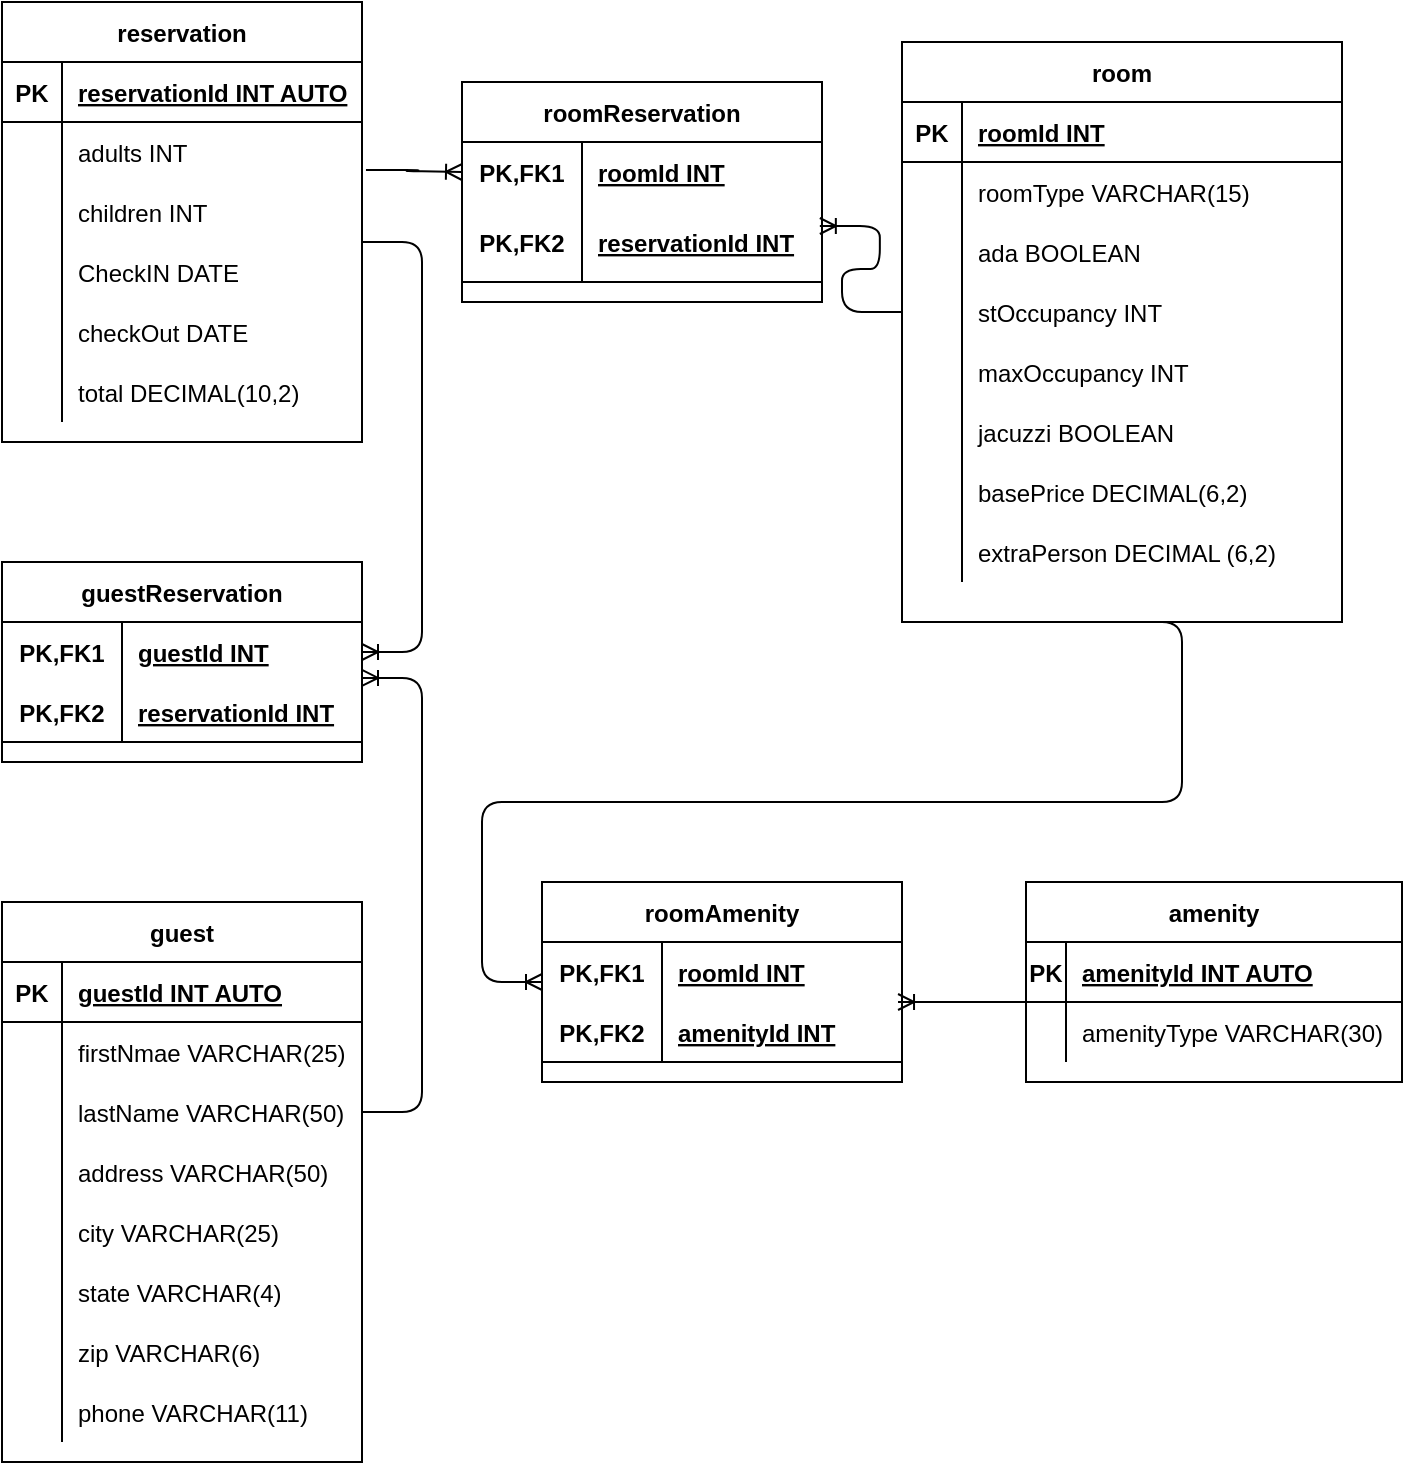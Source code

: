 <mxfile version="13.9.9" type="device"><diagram id="9IOd7mRJ0HEJbdlFTlxJ" name="Page-1"><mxGraphModel dx="662" dy="628" grid="1" gridSize="10" guides="1" tooltips="1" connect="1" arrows="1" fold="1" page="1" pageScale="1" pageWidth="827" pageHeight="1169" math="0" shadow="0"><root><mxCell id="0"/><mxCell id="1" parent="0"/><mxCell id="HMlxoKj2r02KKy-je3z5-1" value="amenity" style="shape=table;startSize=30;container=1;collapsible=1;childLayout=tableLayout;fixedRows=1;rowLines=0;fontStyle=1;align=center;resizeLast=1;" vertex="1" parent="1"><mxGeometry x="532" y="480" width="188" height="100" as="geometry"/></mxCell><mxCell id="HMlxoKj2r02KKy-je3z5-2" value="" style="shape=partialRectangle;collapsible=0;dropTarget=0;pointerEvents=0;fillColor=none;top=0;left=0;bottom=1;right=0;points=[[0,0.5],[1,0.5]];portConstraint=eastwest;" vertex="1" parent="HMlxoKj2r02KKy-je3z5-1"><mxGeometry y="30" width="188" height="30" as="geometry"/></mxCell><mxCell id="HMlxoKj2r02KKy-je3z5-3" value="PK" style="shape=partialRectangle;connectable=0;fillColor=none;top=0;left=0;bottom=0;right=0;fontStyle=1;overflow=hidden;" vertex="1" parent="HMlxoKj2r02KKy-je3z5-2"><mxGeometry width="20" height="30" as="geometry"/></mxCell><mxCell id="HMlxoKj2r02KKy-je3z5-4" value="amenityId INT AUTO" style="shape=partialRectangle;connectable=0;fillColor=none;top=0;left=0;bottom=0;right=0;align=left;spacingLeft=6;fontStyle=5;overflow=hidden;" vertex="1" parent="HMlxoKj2r02KKy-je3z5-2"><mxGeometry x="20" width="168" height="30" as="geometry"/></mxCell><mxCell id="HMlxoKj2r02KKy-je3z5-5" value="" style="shape=partialRectangle;collapsible=0;dropTarget=0;pointerEvents=0;fillColor=none;top=0;left=0;bottom=0;right=0;points=[[0,0.5],[1,0.5]];portConstraint=eastwest;" vertex="1" parent="HMlxoKj2r02KKy-je3z5-1"><mxGeometry y="60" width="188" height="30" as="geometry"/></mxCell><mxCell id="HMlxoKj2r02KKy-je3z5-6" value="" style="shape=partialRectangle;connectable=0;fillColor=none;top=0;left=0;bottom=0;right=0;editable=1;overflow=hidden;" vertex="1" parent="HMlxoKj2r02KKy-je3z5-5"><mxGeometry width="20" height="30" as="geometry"/></mxCell><mxCell id="HMlxoKj2r02KKy-je3z5-7" value="amenityType VARCHAR(30)" style="shape=partialRectangle;connectable=0;fillColor=none;top=0;left=0;bottom=0;right=0;align=left;spacingLeft=6;overflow=hidden;" vertex="1" parent="HMlxoKj2r02KKy-je3z5-5"><mxGeometry x="20" width="168" height="30" as="geometry"/></mxCell><mxCell id="HMlxoKj2r02KKy-je3z5-27" value="guest" style="shape=table;startSize=30;container=1;collapsible=1;childLayout=tableLayout;fixedRows=1;rowLines=0;fontStyle=1;align=center;resizeLast=1;" vertex="1" parent="1"><mxGeometry x="20" y="490" width="180" height="280" as="geometry"/></mxCell><mxCell id="HMlxoKj2r02KKy-je3z5-28" value="" style="shape=partialRectangle;collapsible=0;dropTarget=0;pointerEvents=0;fillColor=none;top=0;left=0;bottom=1;right=0;points=[[0,0.5],[1,0.5]];portConstraint=eastwest;" vertex="1" parent="HMlxoKj2r02KKy-je3z5-27"><mxGeometry y="30" width="180" height="30" as="geometry"/></mxCell><mxCell id="HMlxoKj2r02KKy-je3z5-29" value="PK" style="shape=partialRectangle;connectable=0;fillColor=none;top=0;left=0;bottom=0;right=0;fontStyle=1;overflow=hidden;" vertex="1" parent="HMlxoKj2r02KKy-je3z5-28"><mxGeometry width="30" height="30" as="geometry"/></mxCell><mxCell id="HMlxoKj2r02KKy-je3z5-30" value="guestId INT AUTO" style="shape=partialRectangle;connectable=0;fillColor=none;top=0;left=0;bottom=0;right=0;align=left;spacingLeft=6;fontStyle=5;overflow=hidden;" vertex="1" parent="HMlxoKj2r02KKy-je3z5-28"><mxGeometry x="30" width="150" height="30" as="geometry"/></mxCell><mxCell id="HMlxoKj2r02KKy-je3z5-31" value="" style="shape=partialRectangle;collapsible=0;dropTarget=0;pointerEvents=0;fillColor=none;top=0;left=0;bottom=0;right=0;points=[[0,0.5],[1,0.5]];portConstraint=eastwest;" vertex="1" parent="HMlxoKj2r02KKy-je3z5-27"><mxGeometry y="60" width="180" height="30" as="geometry"/></mxCell><mxCell id="HMlxoKj2r02KKy-je3z5-32" value="" style="shape=partialRectangle;connectable=0;fillColor=none;top=0;left=0;bottom=0;right=0;editable=1;overflow=hidden;" vertex="1" parent="HMlxoKj2r02KKy-je3z5-31"><mxGeometry width="30" height="30" as="geometry"/></mxCell><mxCell id="HMlxoKj2r02KKy-je3z5-33" value="firstNmae VARCHAR(25)" style="shape=partialRectangle;connectable=0;fillColor=none;top=0;left=0;bottom=0;right=0;align=left;spacingLeft=6;overflow=hidden;" vertex="1" parent="HMlxoKj2r02KKy-je3z5-31"><mxGeometry x="30" width="150" height="30" as="geometry"/></mxCell><mxCell id="HMlxoKj2r02KKy-je3z5-34" value="" style="shape=partialRectangle;collapsible=0;dropTarget=0;pointerEvents=0;fillColor=none;top=0;left=0;bottom=0;right=0;points=[[0,0.5],[1,0.5]];portConstraint=eastwest;" vertex="1" parent="HMlxoKj2r02KKy-je3z5-27"><mxGeometry y="90" width="180" height="30" as="geometry"/></mxCell><mxCell id="HMlxoKj2r02KKy-je3z5-35" value="" style="shape=partialRectangle;connectable=0;fillColor=none;top=0;left=0;bottom=0;right=0;editable=1;overflow=hidden;" vertex="1" parent="HMlxoKj2r02KKy-je3z5-34"><mxGeometry width="30" height="30" as="geometry"/></mxCell><mxCell id="HMlxoKj2r02KKy-je3z5-36" value="lastName VARCHAR(50)" style="shape=partialRectangle;connectable=0;fillColor=none;top=0;left=0;bottom=0;right=0;align=left;spacingLeft=6;overflow=hidden;" vertex="1" parent="HMlxoKj2r02KKy-je3z5-34"><mxGeometry x="30" width="150" height="30" as="geometry"/></mxCell><mxCell id="HMlxoKj2r02KKy-je3z5-37" value="" style="shape=partialRectangle;collapsible=0;dropTarget=0;pointerEvents=0;fillColor=none;top=0;left=0;bottom=0;right=0;points=[[0,0.5],[1,0.5]];portConstraint=eastwest;" vertex="1" parent="HMlxoKj2r02KKy-je3z5-27"><mxGeometry y="120" width="180" height="30" as="geometry"/></mxCell><mxCell id="HMlxoKj2r02KKy-je3z5-38" value="" style="shape=partialRectangle;connectable=0;fillColor=none;top=0;left=0;bottom=0;right=0;editable=1;overflow=hidden;" vertex="1" parent="HMlxoKj2r02KKy-je3z5-37"><mxGeometry width="30" height="30" as="geometry"/></mxCell><mxCell id="HMlxoKj2r02KKy-je3z5-39" value="address VARCHAR(50)" style="shape=partialRectangle;connectable=0;fillColor=none;top=0;left=0;bottom=0;right=0;align=left;spacingLeft=6;overflow=hidden;" vertex="1" parent="HMlxoKj2r02KKy-je3z5-37"><mxGeometry x="30" width="150" height="30" as="geometry"/></mxCell><mxCell id="HMlxoKj2r02KKy-je3z5-40" value="" style="shape=partialRectangle;collapsible=0;dropTarget=0;pointerEvents=0;fillColor=none;top=0;left=0;bottom=0;right=0;points=[[0,0.5],[1,0.5]];portConstraint=eastwest;" vertex="1" parent="HMlxoKj2r02KKy-je3z5-27"><mxGeometry y="150" width="180" height="30" as="geometry"/></mxCell><mxCell id="HMlxoKj2r02KKy-je3z5-41" value="" style="shape=partialRectangle;connectable=0;fillColor=none;top=0;left=0;bottom=0;right=0;editable=1;overflow=hidden;" vertex="1" parent="HMlxoKj2r02KKy-je3z5-40"><mxGeometry width="30" height="30" as="geometry"/></mxCell><mxCell id="HMlxoKj2r02KKy-je3z5-42" value="city VARCHAR(25)" style="shape=partialRectangle;connectable=0;fillColor=none;top=0;left=0;bottom=0;right=0;align=left;spacingLeft=6;overflow=hidden;" vertex="1" parent="HMlxoKj2r02KKy-je3z5-40"><mxGeometry x="30" width="150" height="30" as="geometry"/></mxCell><mxCell id="HMlxoKj2r02KKy-je3z5-43" value="" style="shape=partialRectangle;collapsible=0;dropTarget=0;pointerEvents=0;fillColor=none;top=0;left=0;bottom=0;right=0;points=[[0,0.5],[1,0.5]];portConstraint=eastwest;" vertex="1" parent="HMlxoKj2r02KKy-je3z5-27"><mxGeometry y="180" width="180" height="30" as="geometry"/></mxCell><mxCell id="HMlxoKj2r02KKy-je3z5-44" value="" style="shape=partialRectangle;connectable=0;fillColor=none;top=0;left=0;bottom=0;right=0;editable=1;overflow=hidden;" vertex="1" parent="HMlxoKj2r02KKy-je3z5-43"><mxGeometry width="30" height="30" as="geometry"/></mxCell><mxCell id="HMlxoKj2r02KKy-je3z5-45" value="state VARCHAR(4)" style="shape=partialRectangle;connectable=0;fillColor=none;top=0;left=0;bottom=0;right=0;align=left;spacingLeft=6;overflow=hidden;" vertex="1" parent="HMlxoKj2r02KKy-je3z5-43"><mxGeometry x="30" width="150" height="30" as="geometry"/></mxCell><mxCell id="HMlxoKj2r02KKy-je3z5-46" value="" style="shape=partialRectangle;collapsible=0;dropTarget=0;pointerEvents=0;fillColor=none;top=0;left=0;bottom=0;right=0;points=[[0,0.5],[1,0.5]];portConstraint=eastwest;" vertex="1" parent="HMlxoKj2r02KKy-je3z5-27"><mxGeometry y="210" width="180" height="30" as="geometry"/></mxCell><mxCell id="HMlxoKj2r02KKy-je3z5-47" value="" style="shape=partialRectangle;connectable=0;fillColor=none;top=0;left=0;bottom=0;right=0;editable=1;overflow=hidden;" vertex="1" parent="HMlxoKj2r02KKy-je3z5-46"><mxGeometry width="30" height="30" as="geometry"/></mxCell><mxCell id="HMlxoKj2r02KKy-je3z5-48" value="zip VARCHAR(6)" style="shape=partialRectangle;connectable=0;fillColor=none;top=0;left=0;bottom=0;right=0;align=left;spacingLeft=6;overflow=hidden;" vertex="1" parent="HMlxoKj2r02KKy-je3z5-46"><mxGeometry x="30" width="150" height="30" as="geometry"/></mxCell><mxCell id="HMlxoKj2r02KKy-je3z5-49" value="" style="shape=partialRectangle;collapsible=0;dropTarget=0;pointerEvents=0;fillColor=none;top=0;left=0;bottom=0;right=0;points=[[0,0.5],[1,0.5]];portConstraint=eastwest;" vertex="1" parent="HMlxoKj2r02KKy-je3z5-27"><mxGeometry y="240" width="180" height="30" as="geometry"/></mxCell><mxCell id="HMlxoKj2r02KKy-je3z5-50" value="" style="shape=partialRectangle;connectable=0;fillColor=none;top=0;left=0;bottom=0;right=0;editable=1;overflow=hidden;" vertex="1" parent="HMlxoKj2r02KKy-je3z5-49"><mxGeometry width="30" height="30" as="geometry"/></mxCell><mxCell id="HMlxoKj2r02KKy-je3z5-51" value="phone VARCHAR(11)" style="shape=partialRectangle;connectable=0;fillColor=none;top=0;left=0;bottom=0;right=0;align=left;spacingLeft=6;overflow=hidden;" vertex="1" parent="HMlxoKj2r02KKy-je3z5-49"><mxGeometry x="30" width="150" height="30" as="geometry"/></mxCell><mxCell id="HMlxoKj2r02KKy-je3z5-156" value="reservation" style="shape=table;startSize=30;container=1;collapsible=1;childLayout=tableLayout;fixedRows=1;rowLines=0;fontStyle=1;align=center;resizeLast=1;" vertex="1" parent="1"><mxGeometry x="20" y="40" width="180" height="220" as="geometry"/></mxCell><mxCell id="HMlxoKj2r02KKy-je3z5-157" value="" style="shape=partialRectangle;collapsible=0;dropTarget=0;pointerEvents=0;fillColor=none;top=0;left=0;bottom=1;right=0;points=[[0,0.5],[1,0.5]];portConstraint=eastwest;" vertex="1" parent="HMlxoKj2r02KKy-je3z5-156"><mxGeometry y="30" width="180" height="30" as="geometry"/></mxCell><mxCell id="HMlxoKj2r02KKy-je3z5-158" value="PK" style="shape=partialRectangle;connectable=0;fillColor=none;top=0;left=0;bottom=0;right=0;fontStyle=1;overflow=hidden;" vertex="1" parent="HMlxoKj2r02KKy-je3z5-157"><mxGeometry width="30" height="30" as="geometry"/></mxCell><mxCell id="HMlxoKj2r02KKy-je3z5-159" value="reservationId INT AUTO" style="shape=partialRectangle;connectable=0;fillColor=none;top=0;left=0;bottom=0;right=0;align=left;spacingLeft=6;fontStyle=5;overflow=hidden;" vertex="1" parent="HMlxoKj2r02KKy-je3z5-157"><mxGeometry x="30" width="150" height="30" as="geometry"/></mxCell><mxCell id="HMlxoKj2r02KKy-je3z5-160" value="" style="shape=partialRectangle;collapsible=0;dropTarget=0;pointerEvents=0;fillColor=none;top=0;left=0;bottom=0;right=0;points=[[0,0.5],[1,0.5]];portConstraint=eastwest;" vertex="1" parent="HMlxoKj2r02KKy-je3z5-156"><mxGeometry y="60" width="180" height="30" as="geometry"/></mxCell><mxCell id="HMlxoKj2r02KKy-je3z5-161" value="" style="shape=partialRectangle;connectable=0;fillColor=none;top=0;left=0;bottom=0;right=0;editable=1;overflow=hidden;" vertex="1" parent="HMlxoKj2r02KKy-je3z5-160"><mxGeometry width="30" height="30" as="geometry"/></mxCell><mxCell id="HMlxoKj2r02KKy-je3z5-162" value="adults INT" style="shape=partialRectangle;connectable=0;fillColor=none;top=0;left=0;bottom=0;right=0;align=left;spacingLeft=6;overflow=hidden;" vertex="1" parent="HMlxoKj2r02KKy-je3z5-160"><mxGeometry x="30" width="150" height="30" as="geometry"/></mxCell><mxCell id="HMlxoKj2r02KKy-je3z5-163" value="" style="shape=partialRectangle;collapsible=0;dropTarget=0;pointerEvents=0;fillColor=none;top=0;left=0;bottom=0;right=0;points=[[0,0.5],[1,0.5]];portConstraint=eastwest;" vertex="1" parent="HMlxoKj2r02KKy-je3z5-156"><mxGeometry y="90" width="180" height="30" as="geometry"/></mxCell><mxCell id="HMlxoKj2r02KKy-je3z5-164" value="" style="shape=partialRectangle;connectable=0;fillColor=none;top=0;left=0;bottom=0;right=0;editable=1;overflow=hidden;" vertex="1" parent="HMlxoKj2r02KKy-je3z5-163"><mxGeometry width="30" height="30" as="geometry"/></mxCell><mxCell id="HMlxoKj2r02KKy-je3z5-165" value="children INT" style="shape=partialRectangle;connectable=0;fillColor=none;top=0;left=0;bottom=0;right=0;align=left;spacingLeft=6;overflow=hidden;" vertex="1" parent="HMlxoKj2r02KKy-je3z5-163"><mxGeometry x="30" width="150" height="30" as="geometry"/></mxCell><mxCell id="HMlxoKj2r02KKy-je3z5-166" value="" style="shape=partialRectangle;collapsible=0;dropTarget=0;pointerEvents=0;fillColor=none;top=0;left=0;bottom=0;right=0;points=[[0,0.5],[1,0.5]];portConstraint=eastwest;" vertex="1" parent="HMlxoKj2r02KKy-je3z5-156"><mxGeometry y="120" width="180" height="30" as="geometry"/></mxCell><mxCell id="HMlxoKj2r02KKy-je3z5-167" value="" style="shape=partialRectangle;connectable=0;fillColor=none;top=0;left=0;bottom=0;right=0;editable=1;overflow=hidden;" vertex="1" parent="HMlxoKj2r02KKy-je3z5-166"><mxGeometry width="30" height="30" as="geometry"/></mxCell><mxCell id="HMlxoKj2r02KKy-je3z5-168" value="CheckIN DATE" style="shape=partialRectangle;connectable=0;fillColor=none;top=0;left=0;bottom=0;right=0;align=left;spacingLeft=6;overflow=hidden;" vertex="1" parent="HMlxoKj2r02KKy-je3z5-166"><mxGeometry x="30" width="150" height="30" as="geometry"/></mxCell><mxCell id="HMlxoKj2r02KKy-je3z5-182" value="" style="shape=partialRectangle;collapsible=0;dropTarget=0;pointerEvents=0;fillColor=none;top=0;left=0;bottom=0;right=0;points=[[0,0.5],[1,0.5]];portConstraint=eastwest;" vertex="1" parent="HMlxoKj2r02KKy-je3z5-156"><mxGeometry y="150" width="180" height="30" as="geometry"/></mxCell><mxCell id="HMlxoKj2r02KKy-je3z5-183" value="" style="shape=partialRectangle;connectable=0;fillColor=none;top=0;left=0;bottom=0;right=0;editable=1;overflow=hidden;" vertex="1" parent="HMlxoKj2r02KKy-je3z5-182"><mxGeometry width="30" height="30" as="geometry"/></mxCell><mxCell id="HMlxoKj2r02KKy-je3z5-184" value="checkOut DATE" style="shape=partialRectangle;connectable=0;fillColor=none;top=0;left=0;bottom=0;right=0;align=left;spacingLeft=6;overflow=hidden;" vertex="1" parent="HMlxoKj2r02KKy-je3z5-182"><mxGeometry x="30" width="150" height="30" as="geometry"/></mxCell><mxCell id="HMlxoKj2r02KKy-je3z5-185" value="" style="shape=partialRectangle;collapsible=0;dropTarget=0;pointerEvents=0;fillColor=none;top=0;left=0;bottom=0;right=0;points=[[0,0.5],[1,0.5]];portConstraint=eastwest;" vertex="1" parent="HMlxoKj2r02KKy-je3z5-156"><mxGeometry y="180" width="180" height="30" as="geometry"/></mxCell><mxCell id="HMlxoKj2r02KKy-je3z5-186" value="" style="shape=partialRectangle;connectable=0;fillColor=none;top=0;left=0;bottom=0;right=0;editable=1;overflow=hidden;" vertex="1" parent="HMlxoKj2r02KKy-je3z5-185"><mxGeometry width="30" height="30" as="geometry"/></mxCell><mxCell id="HMlxoKj2r02KKy-je3z5-187" value="total DECIMAL(10,2)" style="shape=partialRectangle;connectable=0;fillColor=none;top=0;left=0;bottom=0;right=0;align=left;spacingLeft=6;overflow=hidden;" vertex="1" parent="HMlxoKj2r02KKy-je3z5-185"><mxGeometry x="30" width="150" height="30" as="geometry"/></mxCell><mxCell id="HMlxoKj2r02KKy-je3z5-188" value="room" style="shape=table;startSize=30;container=1;collapsible=1;childLayout=tableLayout;fixedRows=1;rowLines=0;fontStyle=1;align=center;resizeLast=1;" vertex="1" parent="1"><mxGeometry x="470" y="60" width="220" height="290" as="geometry"/></mxCell><mxCell id="HMlxoKj2r02KKy-je3z5-189" value="" style="shape=partialRectangle;collapsible=0;dropTarget=0;pointerEvents=0;fillColor=none;top=0;left=0;bottom=1;right=0;points=[[0,0.5],[1,0.5]];portConstraint=eastwest;" vertex="1" parent="HMlxoKj2r02KKy-je3z5-188"><mxGeometry y="30" width="220" height="30" as="geometry"/></mxCell><mxCell id="HMlxoKj2r02KKy-je3z5-190" value="PK" style="shape=partialRectangle;connectable=0;fillColor=none;top=0;left=0;bottom=0;right=0;fontStyle=1;overflow=hidden;" vertex="1" parent="HMlxoKj2r02KKy-je3z5-189"><mxGeometry width="30" height="30" as="geometry"/></mxCell><mxCell id="HMlxoKj2r02KKy-je3z5-191" value="roomId INT" style="shape=partialRectangle;connectable=0;fillColor=none;top=0;left=0;bottom=0;right=0;align=left;spacingLeft=6;fontStyle=5;overflow=hidden;" vertex="1" parent="HMlxoKj2r02KKy-je3z5-189"><mxGeometry x="30" width="190" height="30" as="geometry"/></mxCell><mxCell id="HMlxoKj2r02KKy-je3z5-192" value="" style="shape=partialRectangle;collapsible=0;dropTarget=0;pointerEvents=0;fillColor=none;top=0;left=0;bottom=0;right=0;points=[[0,0.5],[1,0.5]];portConstraint=eastwest;" vertex="1" parent="HMlxoKj2r02KKy-je3z5-188"><mxGeometry y="60" width="220" height="30" as="geometry"/></mxCell><mxCell id="HMlxoKj2r02KKy-je3z5-193" value="" style="shape=partialRectangle;connectable=0;fillColor=none;top=0;left=0;bottom=0;right=0;editable=1;overflow=hidden;" vertex="1" parent="HMlxoKj2r02KKy-je3z5-192"><mxGeometry width="30" height="30" as="geometry"/></mxCell><mxCell id="HMlxoKj2r02KKy-je3z5-194" value="roomType VARCHAR(15)" style="shape=partialRectangle;connectable=0;fillColor=none;top=0;left=0;bottom=0;right=0;align=left;spacingLeft=6;overflow=hidden;" vertex="1" parent="HMlxoKj2r02KKy-je3z5-192"><mxGeometry x="30" width="190" height="30" as="geometry"/></mxCell><mxCell id="HMlxoKj2r02KKy-je3z5-195" value="" style="shape=partialRectangle;collapsible=0;dropTarget=0;pointerEvents=0;fillColor=none;top=0;left=0;bottom=0;right=0;points=[[0,0.5],[1,0.5]];portConstraint=eastwest;" vertex="1" parent="HMlxoKj2r02KKy-je3z5-188"><mxGeometry y="90" width="220" height="30" as="geometry"/></mxCell><mxCell id="HMlxoKj2r02KKy-je3z5-196" value="" style="shape=partialRectangle;connectable=0;fillColor=none;top=0;left=0;bottom=0;right=0;editable=1;overflow=hidden;" vertex="1" parent="HMlxoKj2r02KKy-je3z5-195"><mxGeometry width="30" height="30" as="geometry"/></mxCell><mxCell id="HMlxoKj2r02KKy-je3z5-197" value="ada BOOLEAN" style="shape=partialRectangle;connectable=0;fillColor=none;top=0;left=0;bottom=0;right=0;align=left;spacingLeft=6;overflow=hidden;" vertex="1" parent="HMlxoKj2r02KKy-je3z5-195"><mxGeometry x="30" width="190" height="30" as="geometry"/></mxCell><mxCell id="HMlxoKj2r02KKy-je3z5-198" value="" style="shape=partialRectangle;collapsible=0;dropTarget=0;pointerEvents=0;fillColor=none;top=0;left=0;bottom=0;right=0;points=[[0,0.5],[1,0.5]];portConstraint=eastwest;" vertex="1" parent="HMlxoKj2r02KKy-je3z5-188"><mxGeometry y="120" width="220" height="30" as="geometry"/></mxCell><mxCell id="HMlxoKj2r02KKy-je3z5-199" value="" style="shape=partialRectangle;connectable=0;fillColor=none;top=0;left=0;bottom=0;right=0;editable=1;overflow=hidden;" vertex="1" parent="HMlxoKj2r02KKy-je3z5-198"><mxGeometry width="30" height="30" as="geometry"/></mxCell><mxCell id="HMlxoKj2r02KKy-je3z5-200" value="stOccupancy INT" style="shape=partialRectangle;connectable=0;fillColor=none;top=0;left=0;bottom=0;right=0;align=left;spacingLeft=6;overflow=hidden;" vertex="1" parent="HMlxoKj2r02KKy-je3z5-198"><mxGeometry x="30" width="190" height="30" as="geometry"/></mxCell><mxCell id="HMlxoKj2r02KKy-je3z5-201" value="" style="shape=partialRectangle;collapsible=0;dropTarget=0;pointerEvents=0;fillColor=none;top=0;left=0;bottom=0;right=0;points=[[0,0.5],[1,0.5]];portConstraint=eastwest;" vertex="1" parent="HMlxoKj2r02KKy-je3z5-188"><mxGeometry y="150" width="220" height="30" as="geometry"/></mxCell><mxCell id="HMlxoKj2r02KKy-je3z5-202" value="" style="shape=partialRectangle;connectable=0;fillColor=none;top=0;left=0;bottom=0;right=0;editable=1;overflow=hidden;" vertex="1" parent="HMlxoKj2r02KKy-je3z5-201"><mxGeometry width="30" height="30" as="geometry"/></mxCell><mxCell id="HMlxoKj2r02KKy-je3z5-203" value="maxOccupancy INT" style="shape=partialRectangle;connectable=0;fillColor=none;top=0;left=0;bottom=0;right=0;align=left;spacingLeft=6;overflow=hidden;" vertex="1" parent="HMlxoKj2r02KKy-je3z5-201"><mxGeometry x="30" width="190" height="30" as="geometry"/></mxCell><mxCell id="HMlxoKj2r02KKy-je3z5-204" value="" style="shape=partialRectangle;collapsible=0;dropTarget=0;pointerEvents=0;fillColor=none;top=0;left=0;bottom=0;right=0;points=[[0,0.5],[1,0.5]];portConstraint=eastwest;" vertex="1" parent="HMlxoKj2r02KKy-je3z5-188"><mxGeometry y="180" width="220" height="30" as="geometry"/></mxCell><mxCell id="HMlxoKj2r02KKy-je3z5-205" value="" style="shape=partialRectangle;connectable=0;fillColor=none;top=0;left=0;bottom=0;right=0;editable=1;overflow=hidden;" vertex="1" parent="HMlxoKj2r02KKy-je3z5-204"><mxGeometry width="30" height="30" as="geometry"/></mxCell><mxCell id="HMlxoKj2r02KKy-je3z5-206" value="jacuzzi BOOLEAN" style="shape=partialRectangle;connectable=0;fillColor=none;top=0;left=0;bottom=0;right=0;align=left;spacingLeft=6;overflow=hidden;" vertex="1" parent="HMlxoKj2r02KKy-je3z5-204"><mxGeometry x="30" width="190" height="30" as="geometry"/></mxCell><mxCell id="HMlxoKj2r02KKy-je3z5-207" value="" style="shape=partialRectangle;collapsible=0;dropTarget=0;pointerEvents=0;fillColor=none;top=0;left=0;bottom=0;right=0;points=[[0,0.5],[1,0.5]];portConstraint=eastwest;" vertex="1" parent="HMlxoKj2r02KKy-je3z5-188"><mxGeometry y="210" width="220" height="30" as="geometry"/></mxCell><mxCell id="HMlxoKj2r02KKy-je3z5-208" value="" style="shape=partialRectangle;connectable=0;fillColor=none;top=0;left=0;bottom=0;right=0;editable=1;overflow=hidden;" vertex="1" parent="HMlxoKj2r02KKy-je3z5-207"><mxGeometry width="30" height="30" as="geometry"/></mxCell><mxCell id="HMlxoKj2r02KKy-je3z5-209" value="basePrice DECIMAL(6,2)" style="shape=partialRectangle;connectable=0;fillColor=none;top=0;left=0;bottom=0;right=0;align=left;spacingLeft=6;overflow=hidden;" vertex="1" parent="HMlxoKj2r02KKy-je3z5-207"><mxGeometry x="30" width="190" height="30" as="geometry"/></mxCell><mxCell id="HMlxoKj2r02KKy-je3z5-210" value="" style="shape=partialRectangle;collapsible=0;dropTarget=0;pointerEvents=0;fillColor=none;top=0;left=0;bottom=0;right=0;points=[[0,0.5],[1,0.5]];portConstraint=eastwest;" vertex="1" parent="HMlxoKj2r02KKy-je3z5-188"><mxGeometry y="240" width="220" height="30" as="geometry"/></mxCell><mxCell id="HMlxoKj2r02KKy-je3z5-211" value="" style="shape=partialRectangle;connectable=0;fillColor=none;top=0;left=0;bottom=0;right=0;editable=1;overflow=hidden;" vertex="1" parent="HMlxoKj2r02KKy-je3z5-210"><mxGeometry width="30" height="30" as="geometry"/></mxCell><mxCell id="HMlxoKj2r02KKy-je3z5-212" value="extraPerson DECIMAL (6,2)" style="shape=partialRectangle;connectable=0;fillColor=none;top=0;left=0;bottom=0;right=0;align=left;spacingLeft=6;overflow=hidden;" vertex="1" parent="HMlxoKj2r02KKy-je3z5-210"><mxGeometry x="30" width="190" height="30" as="geometry"/></mxCell><mxCell id="HMlxoKj2r02KKy-je3z5-214" value="roomReservation" style="shape=table;startSize=30;container=1;collapsible=1;childLayout=tableLayout;fixedRows=1;rowLines=0;fontStyle=1;align=center;resizeLast=1;" vertex="1" parent="1"><mxGeometry x="250" y="80" width="180" height="110" as="geometry"/></mxCell><mxCell id="HMlxoKj2r02KKy-je3z5-215" value="" style="shape=partialRectangle;collapsible=0;dropTarget=0;pointerEvents=0;fillColor=none;top=0;left=0;bottom=0;right=0;points=[[0,0.5],[1,0.5]];portConstraint=eastwest;" vertex="1" parent="HMlxoKj2r02KKy-je3z5-214"><mxGeometry y="30" width="180" height="30" as="geometry"/></mxCell><mxCell id="HMlxoKj2r02KKy-je3z5-216" value="PK,FK1" style="shape=partialRectangle;connectable=0;fillColor=none;top=0;left=0;bottom=0;right=0;fontStyle=1;overflow=hidden;" vertex="1" parent="HMlxoKj2r02KKy-je3z5-215"><mxGeometry width="60" height="30" as="geometry"/></mxCell><mxCell id="HMlxoKj2r02KKy-je3z5-217" value="roomId INT" style="shape=partialRectangle;connectable=0;fillColor=none;top=0;left=0;bottom=0;right=0;align=left;spacingLeft=6;fontStyle=5;overflow=hidden;" vertex="1" parent="HMlxoKj2r02KKy-je3z5-215"><mxGeometry x="60" width="120" height="30" as="geometry"/></mxCell><mxCell id="HMlxoKj2r02KKy-je3z5-218" value="" style="shape=partialRectangle;collapsible=0;dropTarget=0;pointerEvents=0;fillColor=none;top=0;left=0;bottom=1;right=0;points=[[0,0.5],[1,0.5]];portConstraint=eastwest;" vertex="1" parent="HMlxoKj2r02KKy-je3z5-214"><mxGeometry y="60" width="180" height="40" as="geometry"/></mxCell><mxCell id="HMlxoKj2r02KKy-je3z5-219" value="PK,FK2" style="shape=partialRectangle;connectable=0;fillColor=none;top=0;left=0;bottom=0;right=0;fontStyle=1;overflow=hidden;" vertex="1" parent="HMlxoKj2r02KKy-je3z5-218"><mxGeometry width="60" height="40" as="geometry"/></mxCell><mxCell id="HMlxoKj2r02KKy-je3z5-220" value="reservationId INT" style="shape=partialRectangle;connectable=0;fillColor=none;top=0;left=0;bottom=0;right=0;align=left;spacingLeft=6;fontStyle=5;overflow=hidden;" vertex="1" parent="HMlxoKj2r02KKy-je3z5-218"><mxGeometry x="60" width="120" height="40" as="geometry"/></mxCell><mxCell id="HMlxoKj2r02KKy-je3z5-227" value="guestReservation" style="shape=table;startSize=30;container=1;collapsible=1;childLayout=tableLayout;fixedRows=1;rowLines=0;fontStyle=1;align=center;resizeLast=1;" vertex="1" parent="1"><mxGeometry x="20" y="320" width="180" height="100" as="geometry"/></mxCell><mxCell id="HMlxoKj2r02KKy-je3z5-228" value="" style="shape=partialRectangle;collapsible=0;dropTarget=0;pointerEvents=0;fillColor=none;top=0;left=0;bottom=0;right=0;points=[[0,0.5],[1,0.5]];portConstraint=eastwest;" vertex="1" parent="HMlxoKj2r02KKy-je3z5-227"><mxGeometry y="30" width="180" height="30" as="geometry"/></mxCell><mxCell id="HMlxoKj2r02KKy-je3z5-229" value="PK,FK1" style="shape=partialRectangle;connectable=0;fillColor=none;top=0;left=0;bottom=0;right=0;fontStyle=1;overflow=hidden;" vertex="1" parent="HMlxoKj2r02KKy-je3z5-228"><mxGeometry width="60" height="30" as="geometry"/></mxCell><mxCell id="HMlxoKj2r02KKy-je3z5-230" value="guestId INT" style="shape=partialRectangle;connectable=0;fillColor=none;top=0;left=0;bottom=0;right=0;align=left;spacingLeft=6;fontStyle=5;overflow=hidden;" vertex="1" parent="HMlxoKj2r02KKy-je3z5-228"><mxGeometry x="60" width="120" height="30" as="geometry"/></mxCell><mxCell id="HMlxoKj2r02KKy-je3z5-231" value="" style="shape=partialRectangle;collapsible=0;dropTarget=0;pointerEvents=0;fillColor=none;top=0;left=0;bottom=1;right=0;points=[[0,0.5],[1,0.5]];portConstraint=eastwest;" vertex="1" parent="HMlxoKj2r02KKy-je3z5-227"><mxGeometry y="60" width="180" height="30" as="geometry"/></mxCell><mxCell id="HMlxoKj2r02KKy-je3z5-232" value="PK,FK2" style="shape=partialRectangle;connectable=0;fillColor=none;top=0;left=0;bottom=0;right=0;fontStyle=1;overflow=hidden;" vertex="1" parent="HMlxoKj2r02KKy-je3z5-231"><mxGeometry width="60" height="30" as="geometry"/></mxCell><mxCell id="HMlxoKj2r02KKy-je3z5-233" value="reservationId INT" style="shape=partialRectangle;connectable=0;fillColor=none;top=0;left=0;bottom=0;right=0;align=left;spacingLeft=6;fontStyle=5;overflow=hidden;" vertex="1" parent="HMlxoKj2r02KKy-je3z5-231"><mxGeometry x="60" width="120" height="30" as="geometry"/></mxCell><mxCell id="HMlxoKj2r02KKy-je3z5-240" value="roomAmenity" style="shape=table;startSize=30;container=1;collapsible=1;childLayout=tableLayout;fixedRows=1;rowLines=0;fontStyle=1;align=center;resizeLast=1;" vertex="1" parent="1"><mxGeometry x="290" y="480" width="180" height="100" as="geometry"/></mxCell><mxCell id="HMlxoKj2r02KKy-je3z5-241" value="" style="shape=partialRectangle;collapsible=0;dropTarget=0;pointerEvents=0;fillColor=none;top=0;left=0;bottom=0;right=0;points=[[0,0.5],[1,0.5]];portConstraint=eastwest;" vertex="1" parent="HMlxoKj2r02KKy-je3z5-240"><mxGeometry y="30" width="180" height="30" as="geometry"/></mxCell><mxCell id="HMlxoKj2r02KKy-je3z5-242" value="PK,FK1" style="shape=partialRectangle;connectable=0;fillColor=none;top=0;left=0;bottom=0;right=0;fontStyle=1;overflow=hidden;" vertex="1" parent="HMlxoKj2r02KKy-je3z5-241"><mxGeometry width="60" height="30" as="geometry"/></mxCell><mxCell id="HMlxoKj2r02KKy-je3z5-243" value="roomId INT" style="shape=partialRectangle;connectable=0;fillColor=none;top=0;left=0;bottom=0;right=0;align=left;spacingLeft=6;fontStyle=5;overflow=hidden;" vertex="1" parent="HMlxoKj2r02KKy-je3z5-241"><mxGeometry x="60" width="120" height="30" as="geometry"/></mxCell><mxCell id="HMlxoKj2r02KKy-je3z5-244" value="" style="shape=partialRectangle;collapsible=0;dropTarget=0;pointerEvents=0;fillColor=none;top=0;left=0;bottom=1;right=0;points=[[0,0.5],[1,0.5]];portConstraint=eastwest;" vertex="1" parent="HMlxoKj2r02KKy-je3z5-240"><mxGeometry y="60" width="180" height="30" as="geometry"/></mxCell><mxCell id="HMlxoKj2r02KKy-je3z5-245" value="PK,FK2" style="shape=partialRectangle;connectable=0;fillColor=none;top=0;left=0;bottom=0;right=0;fontStyle=1;overflow=hidden;" vertex="1" parent="HMlxoKj2r02KKy-je3z5-244"><mxGeometry width="60" height="30" as="geometry"/></mxCell><mxCell id="HMlxoKj2r02KKy-je3z5-246" value="amenityId INT" style="shape=partialRectangle;connectable=0;fillColor=none;top=0;left=0;bottom=0;right=0;align=left;spacingLeft=6;fontStyle=5;overflow=hidden;" vertex="1" parent="HMlxoKj2r02KKy-je3z5-244"><mxGeometry x="60" width="120" height="30" as="geometry"/></mxCell><mxCell id="HMlxoKj2r02KKy-je3z5-253" value="" style="edgeStyle=entityRelationEdgeStyle;fontSize=12;html=1;endArrow=ERoneToMany;entryX=0.989;entryY=0;entryDx=0;entryDy=0;entryPerimeter=0;" edge="1" parent="1" target="HMlxoKj2r02KKy-je3z5-244"><mxGeometry width="100" height="100" relative="1" as="geometry"><mxPoint x="530" y="540" as="sourcePoint"/><mxPoint x="470" y="230" as="targetPoint"/></mxGeometry></mxCell><mxCell id="HMlxoKj2r02KKy-je3z5-254" value="" style="edgeStyle=entityRelationEdgeStyle;fontSize=12;html=1;endArrow=ERoneToMany;exitX=0.5;exitY=1;exitDx=0;exitDy=0;" edge="1" parent="1" source="HMlxoKj2r02KKy-je3z5-188"><mxGeometry width="100" height="100" relative="1" as="geometry"><mxPoint x="370" y="330" as="sourcePoint"/><mxPoint x="290" y="530" as="targetPoint"/></mxGeometry></mxCell><mxCell id="HMlxoKj2r02KKy-je3z5-255" value="" style="edgeStyle=entityRelationEdgeStyle;fontSize=12;html=1;endArrow=ERoneToMany;exitX=1;exitY=0.5;exitDx=0;exitDy=0;entryX=1;entryY=-0.067;entryDx=0;entryDy=0;entryPerimeter=0;" edge="1" parent="1" source="HMlxoKj2r02KKy-je3z5-34" target="HMlxoKj2r02KKy-je3z5-231"><mxGeometry width="100" height="100" relative="1" as="geometry"><mxPoint x="230" y="390" as="sourcePoint"/><mxPoint x="330" y="290" as="targetPoint"/></mxGeometry></mxCell><mxCell id="HMlxoKj2r02KKy-je3z5-256" value="" style="edgeStyle=entityRelationEdgeStyle;fontSize=12;html=1;endArrow=ERoneToMany;exitX=1;exitY=0;exitDx=0;exitDy=0;exitPerimeter=0;" edge="1" parent="1" source="HMlxoKj2r02KKy-je3z5-166" target="HMlxoKj2r02KKy-je3z5-228"><mxGeometry width="100" height="100" relative="1" as="geometry"><mxPoint x="20" y="160" as="sourcePoint"/><mxPoint x="120" y="60" as="targetPoint"/></mxGeometry></mxCell><mxCell id="HMlxoKj2r02KKy-je3z5-257" value="" style="edgeStyle=entityRelationEdgeStyle;fontSize=12;html=1;endArrow=ERoneToMany;exitX=1.011;exitY=0.8;exitDx=0;exitDy=0;exitPerimeter=0;entryX=0;entryY=0.5;entryDx=0;entryDy=0;" edge="1" parent="1" source="HMlxoKj2r02KKy-je3z5-160" target="HMlxoKj2r02KKy-je3z5-215"><mxGeometry width="100" height="100" relative="1" as="geometry"><mxPoint x="230" y="390" as="sourcePoint"/><mxPoint x="330" y="290" as="targetPoint"/></mxGeometry></mxCell><mxCell id="HMlxoKj2r02KKy-je3z5-258" value="" style="edgeStyle=entityRelationEdgeStyle;fontSize=12;html=1;endArrow=ERoneToMany;exitX=0;exitY=0.5;exitDx=0;exitDy=0;entryX=0.994;entryY=0.3;entryDx=0;entryDy=0;entryPerimeter=0;" edge="1" parent="1" source="HMlxoKj2r02KKy-je3z5-198" target="HMlxoKj2r02KKy-je3z5-218"><mxGeometry width="100" height="100" relative="1" as="geometry"><mxPoint x="230" y="360" as="sourcePoint"/><mxPoint x="330" y="260" as="targetPoint"/></mxGeometry></mxCell></root></mxGraphModel></diagram></mxfile>